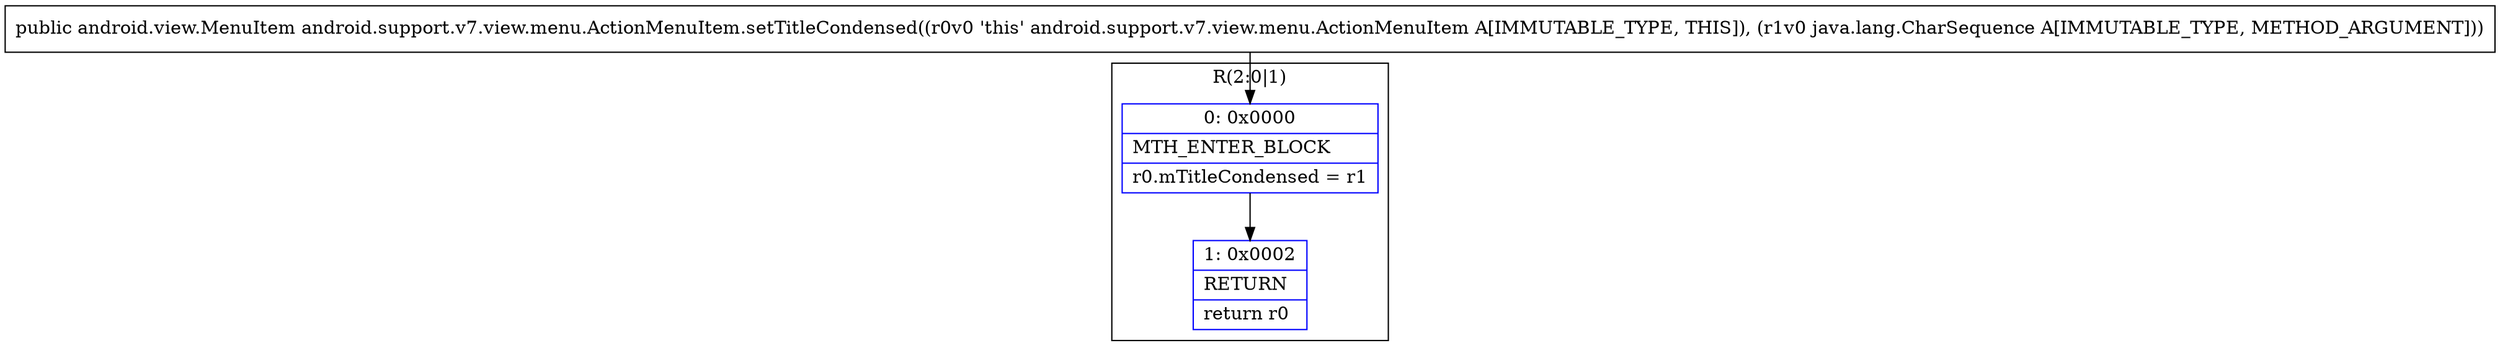 digraph "CFG forandroid.support.v7.view.menu.ActionMenuItem.setTitleCondensed(Ljava\/lang\/CharSequence;)Landroid\/view\/MenuItem;" {
subgraph cluster_Region_1300802659 {
label = "R(2:0|1)";
node [shape=record,color=blue];
Node_0 [shape=record,label="{0\:\ 0x0000|MTH_ENTER_BLOCK\l|r0.mTitleCondensed = r1\l}"];
Node_1 [shape=record,label="{1\:\ 0x0002|RETURN\l|return r0\l}"];
}
MethodNode[shape=record,label="{public android.view.MenuItem android.support.v7.view.menu.ActionMenuItem.setTitleCondensed((r0v0 'this' android.support.v7.view.menu.ActionMenuItem A[IMMUTABLE_TYPE, THIS]), (r1v0 java.lang.CharSequence A[IMMUTABLE_TYPE, METHOD_ARGUMENT])) }"];
MethodNode -> Node_0;
Node_0 -> Node_1;
}

